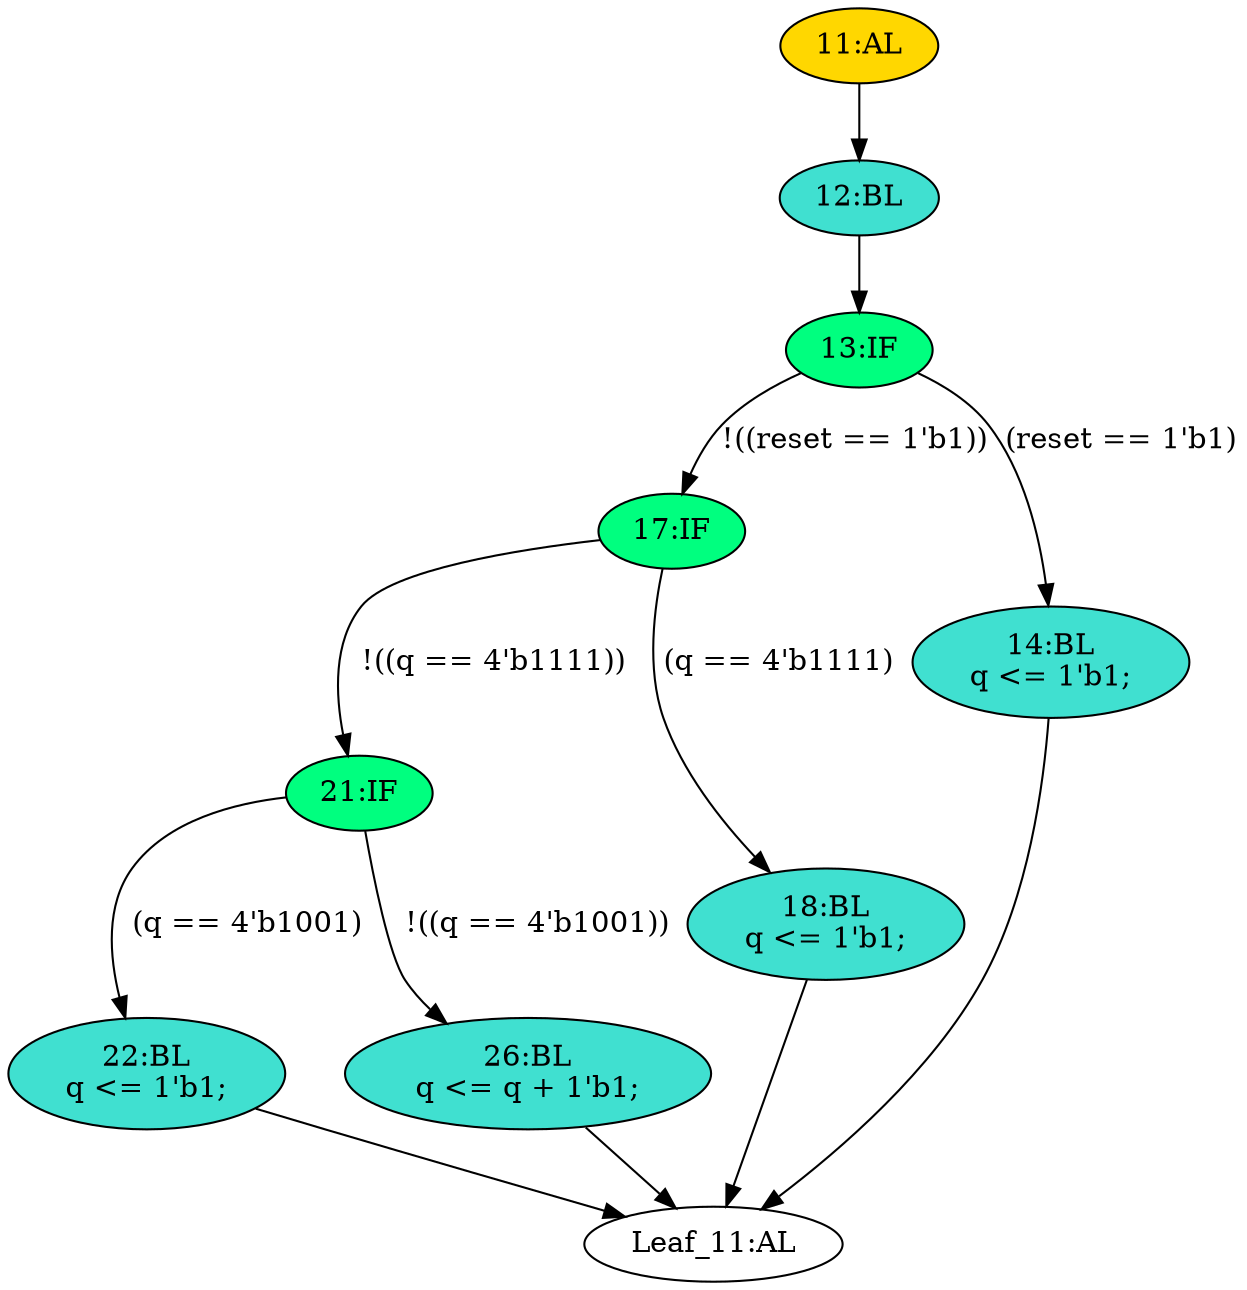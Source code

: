 strict digraph "" {
	node [label="\N"];
	"17:IF"	[ast="<pyverilog.vparser.ast.IfStatement object at 0x7f8791974b90>",
		fillcolor=springgreen,
		label="17:IF",
		statements="[]",
		style=filled,
		typ=IfStatement];
	"21:IF"	[ast="<pyverilog.vparser.ast.IfStatement object at 0x7f8791974cd0>",
		fillcolor=springgreen,
		label="21:IF",
		statements="[]",
		style=filled,
		typ=IfStatement];
	"17:IF" -> "21:IF"	[cond="['q']",
		label="!((q == 4'b1111))",
		lineno=17];
	"18:BL"	[ast="<pyverilog.vparser.ast.Block object at 0x7f8792101610>",
		fillcolor=turquoise,
		label="18:BL
q <= 1'b1;",
		statements="[<pyverilog.vparser.ast.NonblockingSubstitution object at 0x7f879beebd10>]",
		style=filled,
		typ=Block];
	"17:IF" -> "18:BL"	[cond="['q']",
		label="(q == 4'b1111)",
		lineno=17];
	"14:BL"	[ast="<pyverilog.vparser.ast.Block object at 0x7f8791498310>",
		fillcolor=turquoise,
		label="14:BL
q <= 1'b1;",
		statements="[<pyverilog.vparser.ast.NonblockingSubstitution object at 0x7f87914981d0>]",
		style=filled,
		typ=Block];
	"Leaf_11:AL"	[def_var="['q']",
		label="Leaf_11:AL"];
	"14:BL" -> "Leaf_11:AL"	[cond="[]",
		lineno=None];
	"13:IF"	[ast="<pyverilog.vparser.ast.IfStatement object at 0x7f8791498550>",
		fillcolor=springgreen,
		label="13:IF",
		statements="[]",
		style=filled,
		typ=IfStatement];
	"13:IF" -> "17:IF"	[cond="['reset']",
		label="!((reset == 1'b1))",
		lineno=13];
	"13:IF" -> "14:BL"	[cond="['reset']",
		label="(reset == 1'b1)",
		lineno=13];
	"22:BL"	[ast="<pyverilog.vparser.ast.Block object at 0x7f8791974f90>",
		fillcolor=turquoise,
		label="22:BL
q <= 1'b1;",
		statements="[<pyverilog.vparser.ast.NonblockingSubstitution object at 0x7f8791974fd0>]",
		style=filled,
		typ=Block];
	"22:BL" -> "Leaf_11:AL"	[cond="[]",
		lineno=None];
	"26:BL"	[ast="<pyverilog.vparser.ast.Block object at 0x7f8791974d10>",
		fillcolor=turquoise,
		label="26:BL
q <= q + 1'b1;",
		statements="[<pyverilog.vparser.ast.NonblockingSubstitution object at 0x7f8791974d50>]",
		style=filled,
		typ=Block];
	"26:BL" -> "Leaf_11:AL"	[cond="[]",
		lineno=None];
	"21:IF" -> "22:BL"	[cond="['q']",
		label="(q == 4'b1001)",
		lineno=21];
	"21:IF" -> "26:BL"	[cond="['q']",
		label="!((q == 4'b1001))",
		lineno=21];
	"18:BL" -> "Leaf_11:AL"	[cond="[]",
		lineno=None];
	"12:BL"	[ast="<pyverilog.vparser.ast.Block object at 0x7f8791498510>",
		fillcolor=turquoise,
		label="12:BL",
		statements="[]",
		style=filled,
		typ=Block];
	"12:BL" -> "13:IF"	[cond="[]",
		lineno=None];
	"11:AL"	[ast="<pyverilog.vparser.ast.Always object at 0x7f8791498390>",
		clk_sens=True,
		fillcolor=gold,
		label="11:AL",
		sens="['clk', 'reset']",
		statements="[]",
		style=filled,
		typ=Always,
		use_var="['reset', 'q']"];
	"11:AL" -> "12:BL"	[cond="[]",
		lineno=None];
}
